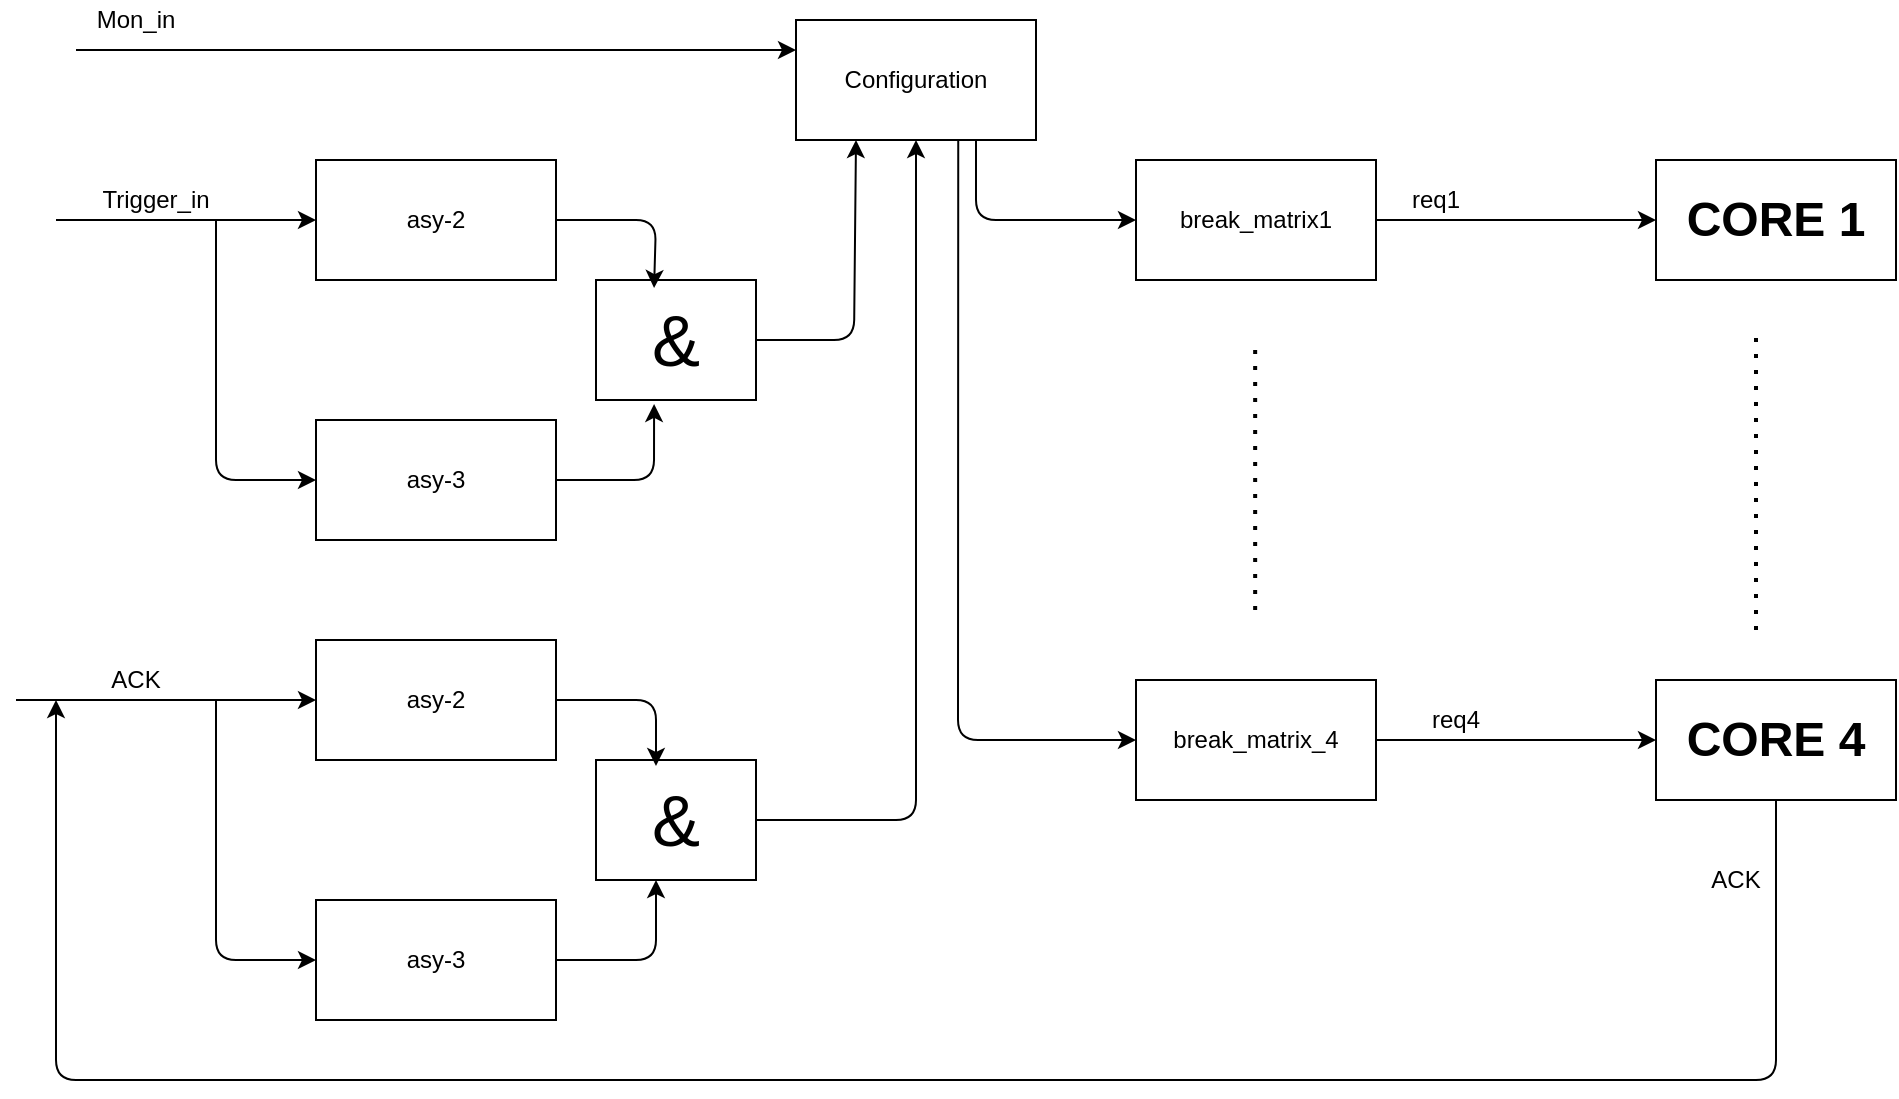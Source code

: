 <mxfile version="14.1.2" type="github">
  <diagram id="EI7pPr2WNHaQupagVAP9" name="Page-1">
    <mxGraphModel dx="1750" dy="1960" grid="1" gridSize="10" guides="1" tooltips="1" connect="1" arrows="1" fold="1" page="1" pageScale="1" pageWidth="3300" pageHeight="4681" math="0" shadow="0">
      <root>
        <mxCell id="0" />
        <mxCell id="1" parent="0" />
        <mxCell id="6y25cxL9GwrQjIX-IhtI-1" value="asy-2" style="rounded=0;whiteSpace=wrap;html=1;" vertex="1" parent="1">
          <mxGeometry x="240" y="230" width="120" height="60" as="geometry" />
        </mxCell>
        <mxCell id="6y25cxL9GwrQjIX-IhtI-2" value="asy-3" style="rounded=0;whiteSpace=wrap;html=1;" vertex="1" parent="1">
          <mxGeometry x="240" y="360" width="120" height="60" as="geometry" />
        </mxCell>
        <mxCell id="6y25cxL9GwrQjIX-IhtI-3" value="&lt;font style=&quot;font-size: 36px&quot;&gt;&amp;amp;&lt;/font&gt;" style="rounded=0;whiteSpace=wrap;html=1;" vertex="1" parent="1">
          <mxGeometry x="380" y="290" width="80" height="60" as="geometry" />
        </mxCell>
        <mxCell id="6y25cxL9GwrQjIX-IhtI-4" value="" style="endArrow=classic;html=1;entryX=0.363;entryY=0.067;entryDx=0;entryDy=0;entryPerimeter=0;" edge="1" parent="1" target="6y25cxL9GwrQjIX-IhtI-3">
          <mxGeometry width="50" height="50" relative="1" as="geometry">
            <mxPoint x="360" y="260" as="sourcePoint" />
            <mxPoint x="450" y="200" as="targetPoint" />
            <Array as="points">
              <mxPoint x="410" y="260" />
            </Array>
          </mxGeometry>
        </mxCell>
        <mxCell id="6y25cxL9GwrQjIX-IhtI-5" value="" style="endArrow=classic;html=1;exitX=1;exitY=0.5;exitDx=0;exitDy=0;entryX=0.363;entryY=1.033;entryDx=0;entryDy=0;entryPerimeter=0;" edge="1" parent="1" source="6y25cxL9GwrQjIX-IhtI-2" target="6y25cxL9GwrQjIX-IhtI-3">
          <mxGeometry width="50" height="50" relative="1" as="geometry">
            <mxPoint x="360" y="370" as="sourcePoint" />
            <mxPoint x="417" y="349" as="targetPoint" />
            <Array as="points">
              <mxPoint x="409" y="390" />
            </Array>
          </mxGeometry>
        </mxCell>
        <mxCell id="6y25cxL9GwrQjIX-IhtI-8" value="asy-2" style="rounded=0;whiteSpace=wrap;html=1;" vertex="1" parent="1">
          <mxGeometry x="240" y="470" width="120" height="60" as="geometry" />
        </mxCell>
        <mxCell id="6y25cxL9GwrQjIX-IhtI-9" value="asy-3" style="rounded=0;whiteSpace=wrap;html=1;" vertex="1" parent="1">
          <mxGeometry x="240" y="600" width="120" height="60" as="geometry" />
        </mxCell>
        <mxCell id="6y25cxL9GwrQjIX-IhtI-10" value="&lt;font style=&quot;font-size: 36px&quot;&gt;&amp;amp;&lt;/font&gt;" style="rounded=0;whiteSpace=wrap;html=1;" vertex="1" parent="1">
          <mxGeometry x="380" y="530" width="80" height="60" as="geometry" />
        </mxCell>
        <mxCell id="6y25cxL9GwrQjIX-IhtI-11" value="" style="endArrow=classic;html=1;entryX=0.375;entryY=0.05;entryDx=0;entryDy=0;exitX=1;exitY=0.5;exitDx=0;exitDy=0;entryPerimeter=0;" edge="1" parent="1" target="6y25cxL9GwrQjIX-IhtI-10" source="6y25cxL9GwrQjIX-IhtI-8">
          <mxGeometry width="50" height="50" relative="1" as="geometry">
            <mxPoint x="360" y="490" as="sourcePoint" />
            <mxPoint x="450" y="440" as="targetPoint" />
            <Array as="points">
              <mxPoint x="410" y="500" />
            </Array>
          </mxGeometry>
        </mxCell>
        <mxCell id="6y25cxL9GwrQjIX-IhtI-12" value="" style="endArrow=classic;html=1;exitX=1;exitY=0.5;exitDx=0;exitDy=0;" edge="1" parent="1" source="6y25cxL9GwrQjIX-IhtI-9">
          <mxGeometry width="50" height="50" relative="1" as="geometry">
            <mxPoint x="360" y="610" as="sourcePoint" />
            <mxPoint x="410" y="590" as="targetPoint" />
            <Array as="points">
              <mxPoint x="410" y="630" />
              <mxPoint x="410" y="610" />
              <mxPoint x="410" y="600" />
            </Array>
          </mxGeometry>
        </mxCell>
        <mxCell id="6y25cxL9GwrQjIX-IhtI-13" value="break_matrix1" style="rounded=0;whiteSpace=wrap;html=1;" vertex="1" parent="1">
          <mxGeometry x="650" y="230" width="120" height="60" as="geometry" />
        </mxCell>
        <mxCell id="6y25cxL9GwrQjIX-IhtI-14" value="" style="endArrow=classic;html=1;exitX=1;exitY=0.5;exitDx=0;exitDy=0;entryX=0;entryY=0.5;entryDx=0;entryDy=0;" edge="1" parent="1" source="6y25cxL9GwrQjIX-IhtI-13" target="6y25cxL9GwrQjIX-IhtI-32">
          <mxGeometry width="50" height="50" relative="1" as="geometry">
            <mxPoint x="800" y="230" as="sourcePoint" />
            <mxPoint x="850" y="220" as="targetPoint" />
          </mxGeometry>
        </mxCell>
        <mxCell id="6y25cxL9GwrQjIX-IhtI-15" value="req1" style="text;html=1;strokeColor=none;fillColor=none;align=center;verticalAlign=middle;whiteSpace=wrap;rounded=0;" vertex="1" parent="1">
          <mxGeometry x="780" y="240" width="40" height="20" as="geometry" />
        </mxCell>
        <mxCell id="6y25cxL9GwrQjIX-IhtI-16" value="" style="endArrow=classic;html=1;entryX=0;entryY=0.5;entryDx=0;entryDy=0;" edge="1" parent="1" target="6y25cxL9GwrQjIX-IhtI-1">
          <mxGeometry width="50" height="50" relative="1" as="geometry">
            <mxPoint x="110" y="260" as="sourcePoint" />
            <mxPoint x="210" y="250" as="targetPoint" />
          </mxGeometry>
        </mxCell>
        <mxCell id="6y25cxL9GwrQjIX-IhtI-17" value="" style="endArrow=classic;html=1;entryX=0;entryY=0.5;entryDx=0;entryDy=0;" edge="1" parent="1" target="6y25cxL9GwrQjIX-IhtI-2">
          <mxGeometry width="50" height="50" relative="1" as="geometry">
            <mxPoint x="190" y="260" as="sourcePoint" />
            <mxPoint x="210" y="320" as="targetPoint" />
            <Array as="points">
              <mxPoint x="190" y="390" />
            </Array>
          </mxGeometry>
        </mxCell>
        <mxCell id="6y25cxL9GwrQjIX-IhtI-18" value="" style="endArrow=classic;html=1;entryX=0;entryY=0.5;entryDx=0;entryDy=0;" edge="1" parent="1">
          <mxGeometry width="50" height="50" relative="1" as="geometry">
            <mxPoint x="90" y="500" as="sourcePoint" />
            <mxPoint x="240" y="500" as="targetPoint" />
          </mxGeometry>
        </mxCell>
        <mxCell id="6y25cxL9GwrQjIX-IhtI-19" value="" style="endArrow=classic;html=1;entryX=0;entryY=0.5;entryDx=0;entryDy=0;" edge="1" parent="1">
          <mxGeometry width="50" height="50" relative="1" as="geometry">
            <mxPoint x="190" y="500" as="sourcePoint" />
            <mxPoint x="240" y="630" as="targetPoint" />
            <Array as="points">
              <mxPoint x="190" y="630" />
            </Array>
          </mxGeometry>
        </mxCell>
        <mxCell id="6y25cxL9GwrQjIX-IhtI-24" value="" style="endArrow=none;dashed=1;html=1;dashPattern=1 3;strokeWidth=2;" edge="1" parent="1">
          <mxGeometry width="50" height="50" relative="1" as="geometry">
            <mxPoint x="709.58" y="455" as="sourcePoint" />
            <mxPoint x="709.58" y="325" as="targetPoint" />
          </mxGeometry>
        </mxCell>
        <mxCell id="6y25cxL9GwrQjIX-IhtI-25" value="break_matrix_4" style="rounded=0;whiteSpace=wrap;html=1;" vertex="1" parent="1">
          <mxGeometry x="650" y="490" width="120" height="60" as="geometry" />
        </mxCell>
        <mxCell id="6y25cxL9GwrQjIX-IhtI-26" value="" style="endArrow=classic;html=1;exitX=1;exitY=0.5;exitDx=0;exitDy=0;entryX=0;entryY=0.5;entryDx=0;entryDy=0;" edge="1" parent="1" source="6y25cxL9GwrQjIX-IhtI-25" target="6y25cxL9GwrQjIX-IhtI-34">
          <mxGeometry width="50" height="50" relative="1" as="geometry">
            <mxPoint x="810" y="530" as="sourcePoint" />
            <mxPoint x="860.0" y="520" as="targetPoint" />
          </mxGeometry>
        </mxCell>
        <mxCell id="6y25cxL9GwrQjIX-IhtI-27" value="req4" style="text;html=1;strokeColor=none;fillColor=none;align=center;verticalAlign=middle;whiteSpace=wrap;rounded=0;" vertex="1" parent="1">
          <mxGeometry x="790" y="500" width="40" height="20" as="geometry" />
        </mxCell>
        <mxCell id="6y25cxL9GwrQjIX-IhtI-28" value="Trigger_in" style="text;html=1;strokeColor=none;fillColor=none;align=center;verticalAlign=middle;whiteSpace=wrap;rounded=0;" vertex="1" parent="1">
          <mxGeometry x="140" y="240" width="40" height="20" as="geometry" />
        </mxCell>
        <mxCell id="6y25cxL9GwrQjIX-IhtI-29" value="ACK" style="text;html=1;strokeColor=none;fillColor=none;align=center;verticalAlign=middle;whiteSpace=wrap;rounded=0;" vertex="1" parent="1">
          <mxGeometry x="130" y="480" width="40" height="20" as="geometry" />
        </mxCell>
        <mxCell id="6y25cxL9GwrQjIX-IhtI-32" value="&lt;b&gt;&lt;font style=&quot;font-size: 24px&quot;&gt;CORE 1&lt;/font&gt;&lt;/b&gt;" style="rounded=0;whiteSpace=wrap;html=1;" vertex="1" parent="1">
          <mxGeometry x="910" y="230" width="120" height="60" as="geometry" />
        </mxCell>
        <mxCell id="6y25cxL9GwrQjIX-IhtI-33" value="" style="endArrow=none;dashed=1;html=1;dashPattern=1 3;strokeWidth=2;" edge="1" parent="1">
          <mxGeometry width="50" height="50" relative="1" as="geometry">
            <mxPoint x="960" y="465" as="sourcePoint" />
            <mxPoint x="960" y="315" as="targetPoint" />
          </mxGeometry>
        </mxCell>
        <mxCell id="6y25cxL9GwrQjIX-IhtI-34" value="&lt;font style=&quot;font-size: 24px&quot;&gt;&lt;b&gt;CORE 4&lt;/b&gt;&lt;/font&gt;" style="rounded=0;whiteSpace=wrap;html=1;" vertex="1" parent="1">
          <mxGeometry x="910" y="490" width="120" height="60" as="geometry" />
        </mxCell>
        <mxCell id="6y25cxL9GwrQjIX-IhtI-41" value="Configuration" style="rounded=0;whiteSpace=wrap;html=1;" vertex="1" parent="1">
          <mxGeometry x="480" y="160" width="120" height="60" as="geometry" />
        </mxCell>
        <mxCell id="6y25cxL9GwrQjIX-IhtI-42" value="" style="endArrow=classic;html=1;exitX=1;exitY=0.5;exitDx=0;exitDy=0;entryX=0.25;entryY=1;entryDx=0;entryDy=0;" edge="1" parent="1" source="6y25cxL9GwrQjIX-IhtI-3" target="6y25cxL9GwrQjIX-IhtI-41">
          <mxGeometry width="50" height="50" relative="1" as="geometry">
            <mxPoint x="480" y="320" as="sourcePoint" />
            <mxPoint x="509" y="170" as="targetPoint" />
            <Array as="points">
              <mxPoint x="509" y="320" />
            </Array>
          </mxGeometry>
        </mxCell>
        <mxCell id="6y25cxL9GwrQjIX-IhtI-43" value="" style="endArrow=classic;html=1;exitX=1;exitY=0.5;exitDx=0;exitDy=0;entryX=0.5;entryY=1;entryDx=0;entryDy=0;" edge="1" parent="1" source="6y25cxL9GwrQjIX-IhtI-10" target="6y25cxL9GwrQjIX-IhtI-41">
          <mxGeometry width="50" height="50" relative="1" as="geometry">
            <mxPoint x="490" y="560" as="sourcePoint" />
            <mxPoint x="540" y="510" as="targetPoint" />
            <Array as="points">
              <mxPoint x="540" y="560" />
            </Array>
          </mxGeometry>
        </mxCell>
        <mxCell id="6y25cxL9GwrQjIX-IhtI-44" value="" style="endArrow=classic;html=1;entryX=0;entryY=0.25;entryDx=0;entryDy=0;" edge="1" parent="1" target="6y25cxL9GwrQjIX-IhtI-41">
          <mxGeometry width="50" height="50" relative="1" as="geometry">
            <mxPoint x="120" y="175" as="sourcePoint" />
            <mxPoint x="410" y="150" as="targetPoint" />
          </mxGeometry>
        </mxCell>
        <mxCell id="6y25cxL9GwrQjIX-IhtI-45" value="Mon_in" style="text;html=1;strokeColor=none;fillColor=none;align=center;verticalAlign=middle;whiteSpace=wrap;rounded=0;" vertex="1" parent="1">
          <mxGeometry x="130" y="150" width="40" height="20" as="geometry" />
        </mxCell>
        <mxCell id="6y25cxL9GwrQjIX-IhtI-46" value="" style="endArrow=classic;html=1;exitX=0.75;exitY=1;exitDx=0;exitDy=0;entryX=0;entryY=0.5;entryDx=0;entryDy=0;" edge="1" parent="1" source="6y25cxL9GwrQjIX-IhtI-41" target="6y25cxL9GwrQjIX-IhtI-13">
          <mxGeometry width="50" height="50" relative="1" as="geometry">
            <mxPoint x="640" y="350" as="sourcePoint" />
            <mxPoint x="690" y="300" as="targetPoint" />
            <Array as="points">
              <mxPoint x="570" y="260" />
            </Array>
          </mxGeometry>
        </mxCell>
        <mxCell id="6y25cxL9GwrQjIX-IhtI-47" value="" style="endArrow=classic;html=1;exitX=0.676;exitY=0.992;exitDx=0;exitDy=0;exitPerimeter=0;entryX=0;entryY=0.5;entryDx=0;entryDy=0;" edge="1" parent="1" source="6y25cxL9GwrQjIX-IhtI-41" target="6y25cxL9GwrQjIX-IhtI-25">
          <mxGeometry width="50" height="50" relative="1" as="geometry">
            <mxPoint x="640" y="350" as="sourcePoint" />
            <mxPoint x="690" y="300" as="targetPoint" />
            <Array as="points">
              <mxPoint x="561" y="520" />
            </Array>
          </mxGeometry>
        </mxCell>
        <mxCell id="6y25cxL9GwrQjIX-IhtI-48" value="" style="endArrow=classic;html=1;exitX=0.5;exitY=1;exitDx=0;exitDy=0;" edge="1" parent="1" source="6y25cxL9GwrQjIX-IhtI-34">
          <mxGeometry width="50" height="50" relative="1" as="geometry">
            <mxPoint x="670" y="720" as="sourcePoint" />
            <mxPoint x="110" y="500" as="targetPoint" />
            <Array as="points">
              <mxPoint x="970" y="690" />
              <mxPoint x="110" y="690" />
            </Array>
          </mxGeometry>
        </mxCell>
        <mxCell id="6y25cxL9GwrQjIX-IhtI-49" value="ACK" style="text;html=1;strokeColor=none;fillColor=none;align=center;verticalAlign=middle;whiteSpace=wrap;rounded=0;" vertex="1" parent="1">
          <mxGeometry x="930" y="580" width="40" height="20" as="geometry" />
        </mxCell>
      </root>
    </mxGraphModel>
  </diagram>
</mxfile>

